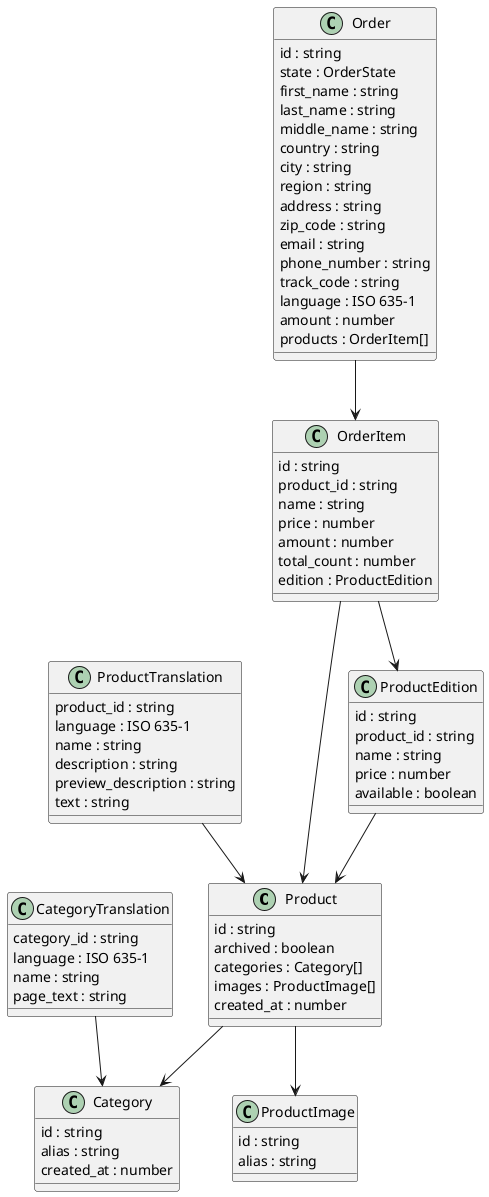 @startuml models

class Product {
  id : string
  archived : boolean
  categories : Category[]
  images : ProductImage[]
  created_at : number
}
Product --> Category
Product --> ProductImage

class ProductTranslation {
  product_id : string
  language : ISO 635-1
  name : string
  description : string
  preview_description : string
  text : string
}
ProductTranslation --> Product

class ProductEdition {
  id : string
  product_id : string
  name : string
  price : number
  available : boolean
}
ProductEdition --> Product

class ProductImage {
  id : string
  alias : string
}

class Category {
  id : string
  alias : string
  created_at : number
}

class CategoryTranslation {
  category_id : string
  language : ISO 635-1
  name : string
  page_text : string
}
CategoryTranslation --> Category

class Order {
  id : string
  state : OrderState
  first_name : string
  last_name : string
  middle_name : string
  country : string
  city : string
  region : string
  address : string
  zip_code : string
  email : string
  phone_number : string
  track_code : string
  language : ISO 635-1
  amount : number
  products : OrderItem[]
}
Order --> OrderItem

class OrderItem {
  id : string
  product_id : string
  name : string
  price : number
  amount : number
  total_count : number
  edition : ProductEdition
}
OrderItem --> Product
OrderItem --> ProductEdition

@enduml
